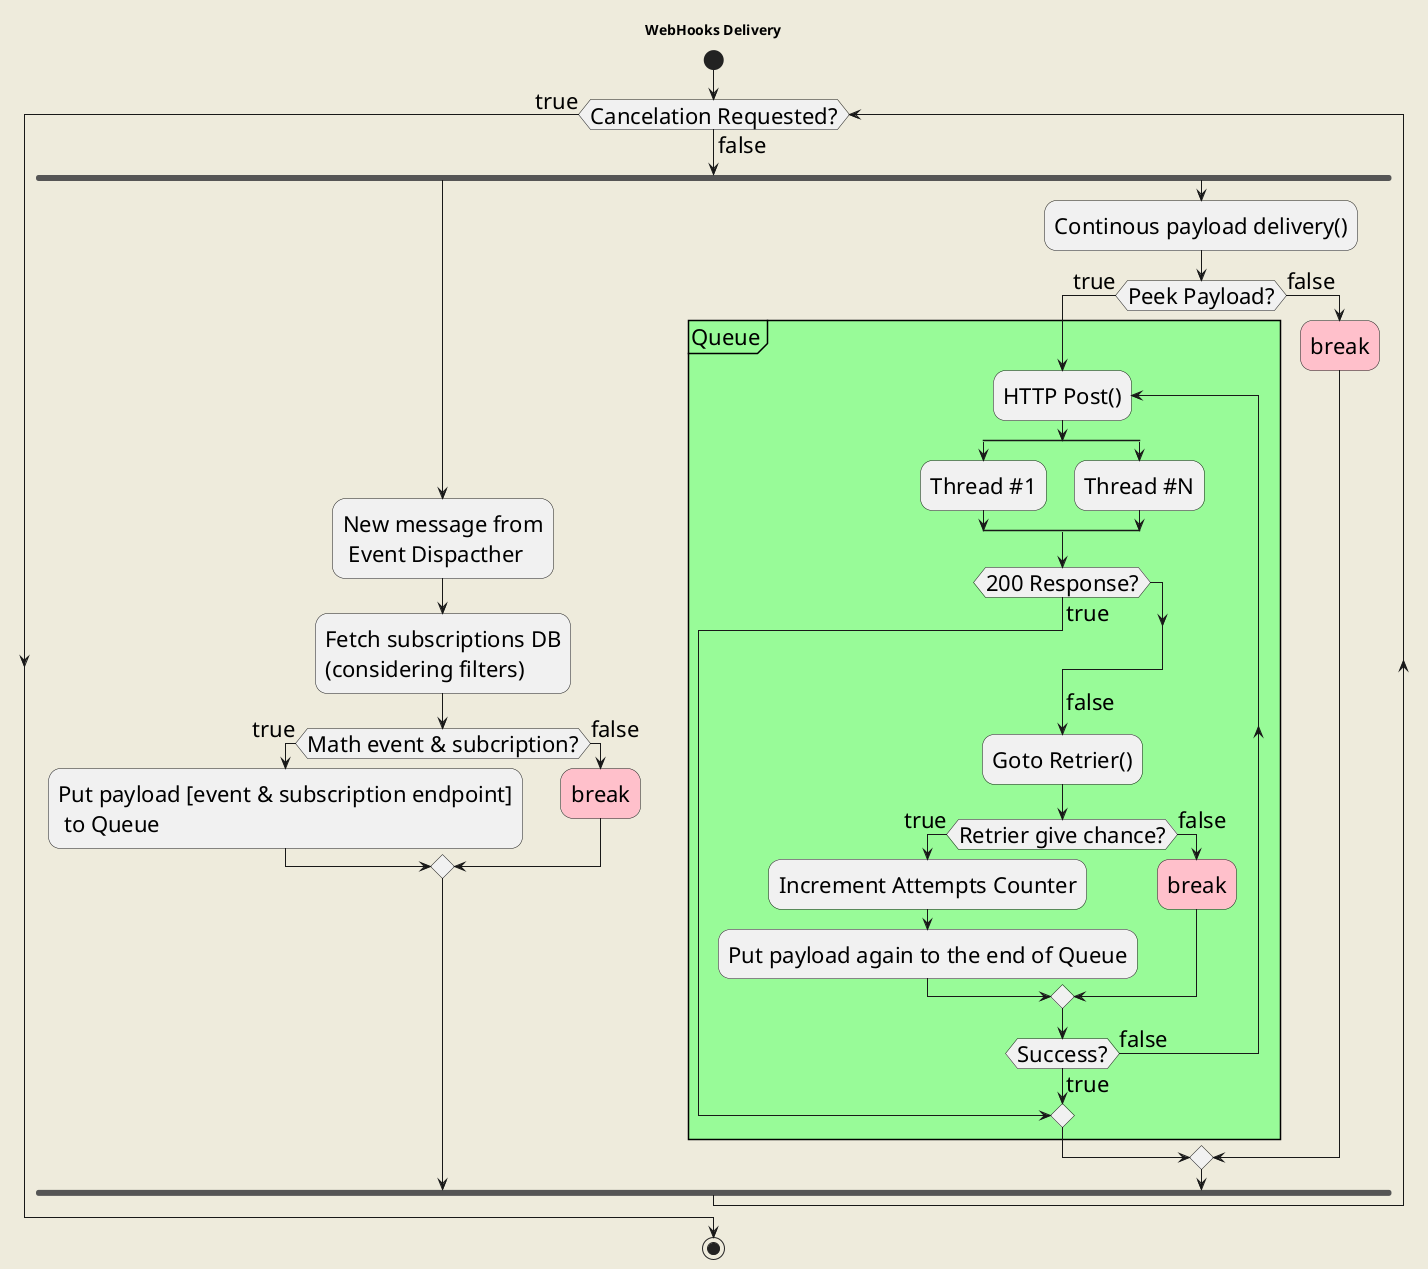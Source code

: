 @startuml
skinparam defaultFontSize 22
skinparam backgroundColor #EEEBDC


title WebHooks Delivery 

start

while (Cancelation Requested?) is (false)


fork
    :New message from\n Event Dispacther;

    :Fetch subscriptions DB\n(considering filters);
        if (Math event & subcription?) then (true)
            :Put payload [event & subscription endpoint]\n to Queue;
      else (false)
        #pink :break;
    endif

fork again
    :Continous payload delivery();
    if (Peek Payload?) then (true)
        partition #PaleGreen Queue {

            repeat :HTTP Post()

            split
                :Thread #1;
                split again
                :Thread #N;
            end split

        if (200 Response?) then (true)
            break
        endif

    -> false;
    :Goto Retrier();
        if (Retrier give chance?) then (true)
             :Increment Attempts Counter;
             :Put payload again to the end of Queue;
        else (false)
            #pink :break;
        endif
  
            repeat while (Success?) is (false) not (true)
        }
    else (false)
        #pink :break;
    endif

end fork

endwhile (true)

stop



@enduml
